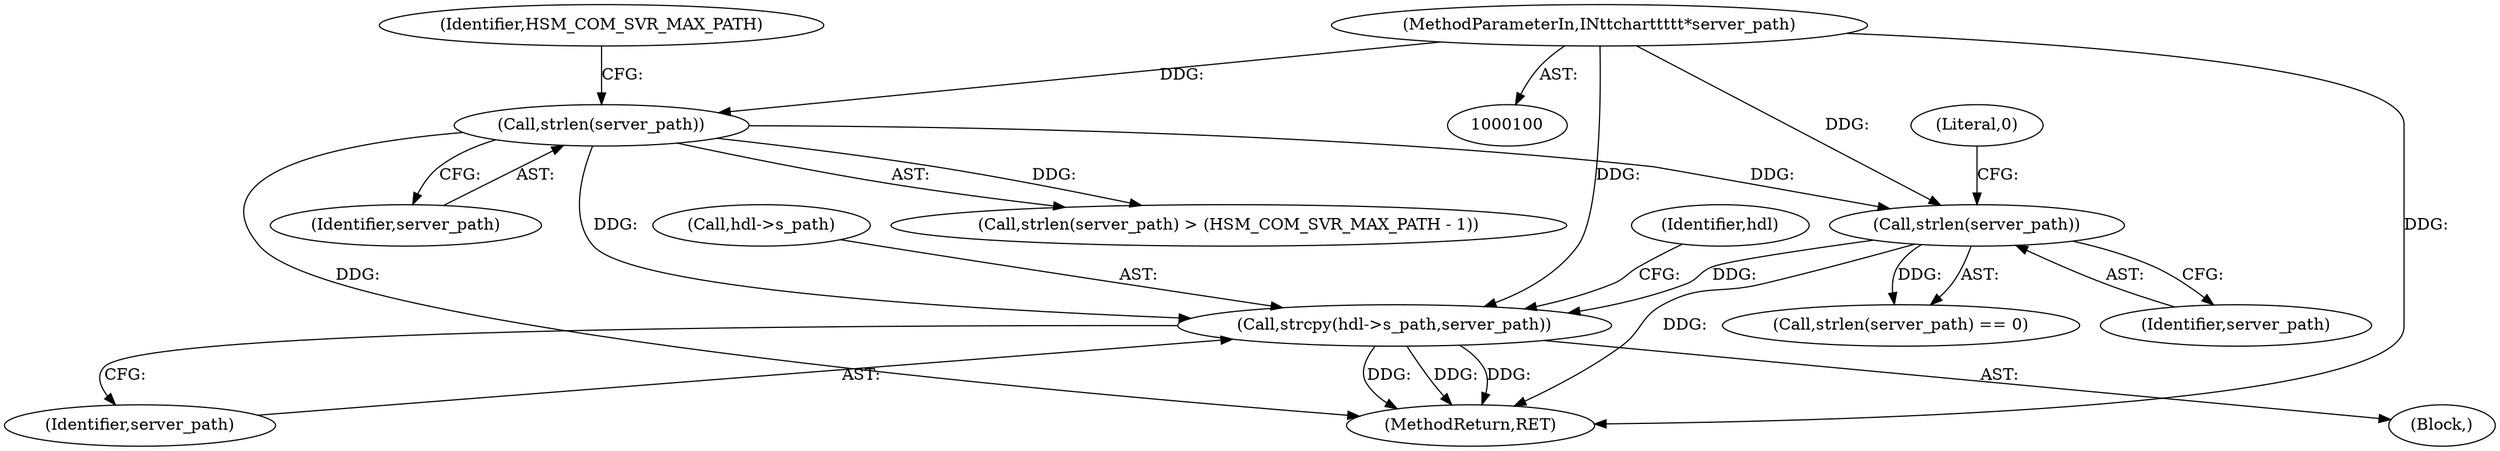 digraph "0_opa-ff_c5759e7b76f5bf844be6c6641cc1b356bbc83869_1@API" {
"1000230" [label="(Call,strcpy(hdl->s_path,server_path))"];
"1000117" [label="(Call,strlen(server_path))"];
"1000102" [label="(MethodParameterIn,IN\t\tchar\t\t\t\t\t*server_path)"];
"1000123" [label="(Call,strlen(server_path))"];
"1000118" [label="(Identifier,server_path)"];
"1000120" [label="(Identifier,HSM_COM_SVR_MAX_PATH)"];
"1000116" [label="(Call,strlen(server_path) > (HSM_COM_SVR_MAX_PATH - 1))"];
"1000237" [label="(Identifier,hdl)"];
"1000124" [label="(Identifier,server_path)"];
"1000294" [label="(MethodReturn,RET)"];
"1000125" [label="(Literal,0)"];
"1000123" [label="(Call,strlen(server_path))"];
"1000105" [label="(Block,)"];
"1000122" [label="(Call,strlen(server_path) == 0)"];
"1000117" [label="(Call,strlen(server_path))"];
"1000234" [label="(Identifier,server_path)"];
"1000230" [label="(Call,strcpy(hdl->s_path,server_path))"];
"1000102" [label="(MethodParameterIn,IN\t\tchar\t\t\t\t\t*server_path)"];
"1000231" [label="(Call,hdl->s_path)"];
"1000230" -> "1000105"  [label="AST: "];
"1000230" -> "1000234"  [label="CFG: "];
"1000231" -> "1000230"  [label="AST: "];
"1000234" -> "1000230"  [label="AST: "];
"1000237" -> "1000230"  [label="CFG: "];
"1000230" -> "1000294"  [label="DDG: "];
"1000230" -> "1000294"  [label="DDG: "];
"1000230" -> "1000294"  [label="DDG: "];
"1000117" -> "1000230"  [label="DDG: "];
"1000123" -> "1000230"  [label="DDG: "];
"1000102" -> "1000230"  [label="DDG: "];
"1000117" -> "1000116"  [label="AST: "];
"1000117" -> "1000118"  [label="CFG: "];
"1000118" -> "1000117"  [label="AST: "];
"1000120" -> "1000117"  [label="CFG: "];
"1000117" -> "1000294"  [label="DDG: "];
"1000117" -> "1000116"  [label="DDG: "];
"1000102" -> "1000117"  [label="DDG: "];
"1000117" -> "1000123"  [label="DDG: "];
"1000102" -> "1000100"  [label="AST: "];
"1000102" -> "1000294"  [label="DDG: "];
"1000102" -> "1000123"  [label="DDG: "];
"1000123" -> "1000122"  [label="AST: "];
"1000123" -> "1000124"  [label="CFG: "];
"1000124" -> "1000123"  [label="AST: "];
"1000125" -> "1000123"  [label="CFG: "];
"1000123" -> "1000294"  [label="DDG: "];
"1000123" -> "1000122"  [label="DDG: "];
}
